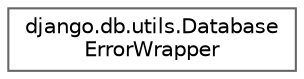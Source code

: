 digraph "Graphical Class Hierarchy"
{
 // LATEX_PDF_SIZE
  bgcolor="transparent";
  edge [fontname=Helvetica,fontsize=10,labelfontname=Helvetica,labelfontsize=10];
  node [fontname=Helvetica,fontsize=10,shape=box,height=0.2,width=0.4];
  rankdir="LR";
  Node0 [id="Node000000",label="django.db.utils.Database\lErrorWrapper",height=0.2,width=0.4,color="grey40", fillcolor="white", style="filled",URL="$classdjango_1_1db_1_1utils_1_1_database_error_wrapper.html",tooltip=" "];
}
